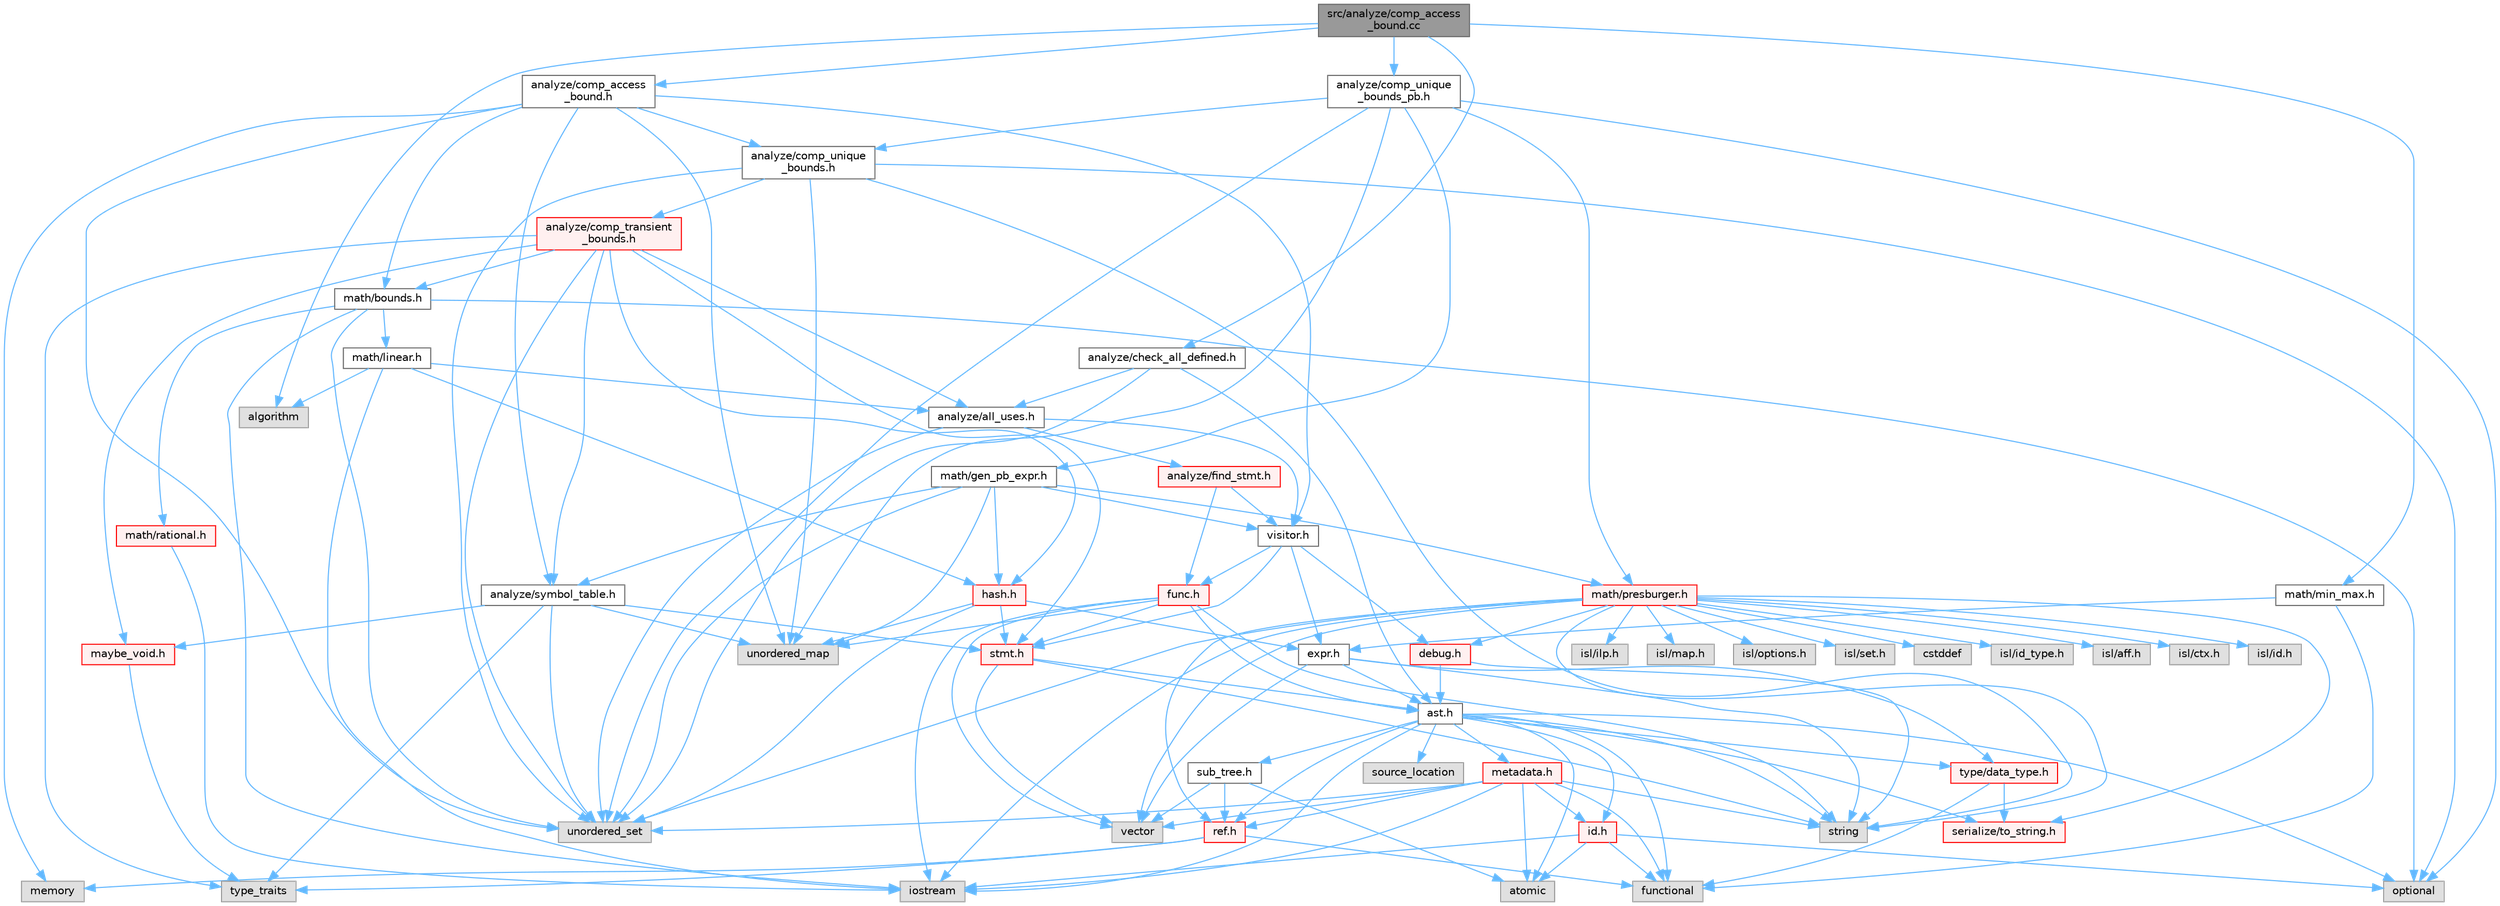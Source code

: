 digraph "src/analyze/comp_access_bound.cc"
{
 // LATEX_PDF_SIZE
  bgcolor="transparent";
  edge [fontname=Helvetica,fontsize=10,labelfontname=Helvetica,labelfontsize=10];
  node [fontname=Helvetica,fontsize=10,shape=box,height=0.2,width=0.4];
  Node1 [label="src/analyze/comp_access\l_bound.cc",height=0.2,width=0.4,color="gray40", fillcolor="grey60", style="filled", fontcolor="black",tooltip=" "];
  Node1 -> Node2 [color="steelblue1",style="solid"];
  Node2 [label="algorithm",height=0.2,width=0.4,color="grey60", fillcolor="#E0E0E0", style="filled",tooltip=" "];
  Node1 -> Node3 [color="steelblue1",style="solid"];
  Node3 [label="analyze/check_all_defined.h",height=0.2,width=0.4,color="grey40", fillcolor="white", style="filled",URL="$check__all__defined_8h.html",tooltip=" "];
  Node3 -> Node4 [color="steelblue1",style="solid"];
  Node4 [label="unordered_set",height=0.2,width=0.4,color="grey60", fillcolor="#E0E0E0", style="filled",tooltip=" "];
  Node3 -> Node5 [color="steelblue1",style="solid"];
  Node5 [label="analyze/all_uses.h",height=0.2,width=0.4,color="grey40", fillcolor="white", style="filled",URL="$all__uses_8h.html",tooltip=" "];
  Node5 -> Node4 [color="steelblue1",style="solid"];
  Node5 -> Node6 [color="steelblue1",style="solid"];
  Node6 [label="analyze/find_stmt.h",height=0.2,width=0.4,color="red", fillcolor="#FFF0F0", style="filled",URL="$find__stmt_8h.html",tooltip=" "];
  Node6 -> Node7 [color="steelblue1",style="solid"];
  Node7 [label="func.h",height=0.2,width=0.4,color="red", fillcolor="#FFF0F0", style="filled",URL="$func_8h.html",tooltip=" "];
  Node7 -> Node8 [color="steelblue1",style="solid"];
  Node8 [label="iostream",height=0.2,width=0.4,color="grey60", fillcolor="#E0E0E0", style="filled",tooltip=" "];
  Node7 -> Node9 [color="steelblue1",style="solid"];
  Node9 [label="string",height=0.2,width=0.4,color="grey60", fillcolor="#E0E0E0", style="filled",tooltip=" "];
  Node7 -> Node10 [color="steelblue1",style="solid"];
  Node10 [label="unordered_map",height=0.2,width=0.4,color="grey60", fillcolor="#E0E0E0", style="filled",tooltip=" "];
  Node7 -> Node12 [color="steelblue1",style="solid"];
  Node12 [label="vector",height=0.2,width=0.4,color="grey60", fillcolor="#E0E0E0", style="filled",tooltip=" "];
  Node7 -> Node13 [color="steelblue1",style="solid"];
  Node13 [label="ast.h",height=0.2,width=0.4,color="grey40", fillcolor="white", style="filled",URL="$ast_8h.html",tooltip=" "];
  Node13 -> Node14 [color="steelblue1",style="solid"];
  Node14 [label="atomic",height=0.2,width=0.4,color="grey60", fillcolor="#E0E0E0", style="filled",tooltip=" "];
  Node13 -> Node15 [color="steelblue1",style="solid"];
  Node15 [label="functional",height=0.2,width=0.4,color="grey60", fillcolor="#E0E0E0", style="filled",tooltip=" "];
  Node13 -> Node8 [color="steelblue1",style="solid"];
  Node13 -> Node16 [color="steelblue1",style="solid"];
  Node16 [label="optional",height=0.2,width=0.4,color="grey60", fillcolor="#E0E0E0", style="filled",tooltip=" "];
  Node13 -> Node17 [color="steelblue1",style="solid"];
  Node17 [label="source_location",height=0.2,width=0.4,color="grey60", fillcolor="#E0E0E0", style="filled",tooltip=" "];
  Node13 -> Node9 [color="steelblue1",style="solid"];
  Node13 -> Node18 [color="steelblue1",style="solid"];
  Node18 [label="id.h",height=0.2,width=0.4,color="red", fillcolor="#FFF0F0", style="filled",URL="$id_8h.html",tooltip=" "];
  Node18 -> Node14 [color="steelblue1",style="solid"];
  Node18 -> Node15 [color="steelblue1",style="solid"];
  Node18 -> Node8 [color="steelblue1",style="solid"];
  Node18 -> Node16 [color="steelblue1",style="solid"];
  Node13 -> Node20 [color="steelblue1",style="solid"];
  Node20 [label="metadata.h",height=0.2,width=0.4,color="red", fillcolor="#FFF0F0", style="filled",URL="$metadata_8h.html",tooltip=" "];
  Node20 -> Node14 [color="steelblue1",style="solid"];
  Node20 -> Node15 [color="steelblue1",style="solid"];
  Node20 -> Node8 [color="steelblue1",style="solid"];
  Node20 -> Node9 [color="steelblue1",style="solid"];
  Node20 -> Node4 [color="steelblue1",style="solid"];
  Node20 -> Node12 [color="steelblue1",style="solid"];
  Node20 -> Node18 [color="steelblue1",style="solid"];
  Node20 -> Node22 [color="steelblue1",style="solid"];
  Node22 [label="ref.h",height=0.2,width=0.4,color="red", fillcolor="#FFF0F0", style="filled",URL="$ref_8h.html",tooltip=" "];
  Node22 -> Node15 [color="steelblue1",style="solid"];
  Node22 -> Node23 [color="steelblue1",style="solid"];
  Node23 [label="memory",height=0.2,width=0.4,color="grey60", fillcolor="#E0E0E0", style="filled",tooltip=" "];
  Node22 -> Node24 [color="steelblue1",style="solid"];
  Node24 [label="type_traits",height=0.2,width=0.4,color="grey60", fillcolor="#E0E0E0", style="filled",tooltip=" "];
  Node13 -> Node22 [color="steelblue1",style="solid"];
  Node13 -> Node31 [color="steelblue1",style="solid"];
  Node31 [label="serialize/to_string.h",height=0.2,width=0.4,color="red", fillcolor="#FFF0F0", style="filled",URL="$to__string_8h.html",tooltip=" "];
  Node13 -> Node32 [color="steelblue1",style="solid"];
  Node32 [label="sub_tree.h",height=0.2,width=0.4,color="grey40", fillcolor="white", style="filled",URL="$sub__tree_8h.html",tooltip=" "];
  Node32 -> Node14 [color="steelblue1",style="solid"];
  Node32 -> Node12 [color="steelblue1",style="solid"];
  Node32 -> Node22 [color="steelblue1",style="solid"];
  Node13 -> Node33 [color="steelblue1",style="solid"];
  Node33 [label="type/data_type.h",height=0.2,width=0.4,color="red", fillcolor="#FFF0F0", style="filled",URL="$data__type_8h.html",tooltip=" "];
  Node33 -> Node15 [color="steelblue1",style="solid"];
  Node33 -> Node31 [color="steelblue1",style="solid"];
  Node7 -> Node50 [color="steelblue1",style="solid"];
  Node50 [label="stmt.h",height=0.2,width=0.4,color="red", fillcolor="#FFF0F0", style="filled",URL="$stmt_8h.html",tooltip=" "];
  Node50 -> Node9 [color="steelblue1",style="solid"];
  Node50 -> Node12 [color="steelblue1",style="solid"];
  Node50 -> Node13 [color="steelblue1",style="solid"];
  Node6 -> Node58 [color="steelblue1",style="solid"];
  Node58 [label="visitor.h",height=0.2,width=0.4,color="grey40", fillcolor="white", style="filled",URL="$visitor_8h.html",tooltip=" "];
  Node58 -> Node59 [color="steelblue1",style="solid"];
  Node59 [label="debug.h",height=0.2,width=0.4,color="red", fillcolor="#FFF0F0", style="filled",URL="$debug_8h.html",tooltip=" "];
  Node59 -> Node9 [color="steelblue1",style="solid"];
  Node59 -> Node13 [color="steelblue1",style="solid"];
  Node58 -> Node43 [color="steelblue1",style="solid"];
  Node43 [label="expr.h",height=0.2,width=0.4,color="grey40", fillcolor="white", style="filled",URL="$expr_8h.html",tooltip=" "];
  Node43 -> Node9 [color="steelblue1",style="solid"];
  Node43 -> Node12 [color="steelblue1",style="solid"];
  Node43 -> Node13 [color="steelblue1",style="solid"];
  Node43 -> Node33 [color="steelblue1",style="solid"];
  Node58 -> Node7 [color="steelblue1",style="solid"];
  Node58 -> Node50 [color="steelblue1",style="solid"];
  Node5 -> Node58 [color="steelblue1",style="solid"];
  Node3 -> Node13 [color="steelblue1",style="solid"];
  Node1 -> Node63 [color="steelblue1",style="solid"];
  Node63 [label="analyze/comp_access\l_bound.h",height=0.2,width=0.4,color="grey40", fillcolor="white", style="filled",URL="$comp__access__bound_8h.html",tooltip=" "];
  Node63 -> Node23 [color="steelblue1",style="solid"];
  Node63 -> Node10 [color="steelblue1",style="solid"];
  Node63 -> Node4 [color="steelblue1",style="solid"];
  Node63 -> Node64 [color="steelblue1",style="solid"];
  Node64 [label="analyze/comp_unique\l_bounds.h",height=0.2,width=0.4,color="grey40", fillcolor="white", style="filled",URL="$comp__unique__bounds_8h.html",tooltip=" "];
  Node64 -> Node16 [color="steelblue1",style="solid"];
  Node64 -> Node9 [color="steelblue1",style="solid"];
  Node64 -> Node10 [color="steelblue1",style="solid"];
  Node64 -> Node4 [color="steelblue1",style="solid"];
  Node64 -> Node65 [color="steelblue1",style="solid"];
  Node65 [label="analyze/comp_transient\l_bounds.h",height=0.2,width=0.4,color="red", fillcolor="#FFF0F0", style="filled",URL="$comp__transient__bounds_8h.html",tooltip=" "];
  Node65 -> Node24 [color="steelblue1",style="solid"];
  Node65 -> Node4 [color="steelblue1",style="solid"];
  Node65 -> Node5 [color="steelblue1",style="solid"];
  Node65 -> Node70 [color="steelblue1",style="solid"];
  Node70 [label="analyze/symbol_table.h",height=0.2,width=0.4,color="grey40", fillcolor="white", style="filled",URL="$symbol__table_8h.html",tooltip=" "];
  Node70 -> Node24 [color="steelblue1",style="solid"];
  Node70 -> Node10 [color="steelblue1",style="solid"];
  Node70 -> Node4 [color="steelblue1",style="solid"];
  Node70 -> Node71 [color="steelblue1",style="solid"];
  Node71 [label="maybe_void.h",height=0.2,width=0.4,color="red", fillcolor="#FFF0F0", style="filled",URL="$maybe__void_8h.html",tooltip=" "];
  Node71 -> Node24 [color="steelblue1",style="solid"];
  Node70 -> Node50 [color="steelblue1",style="solid"];
  Node65 -> Node67 [color="steelblue1",style="solid"];
  Node67 [label="hash.h",height=0.2,width=0.4,color="red", fillcolor="#FFF0F0", style="filled",URL="$hash_8h.html",tooltip=" "];
  Node67 -> Node10 [color="steelblue1",style="solid"];
  Node67 -> Node4 [color="steelblue1",style="solid"];
  Node67 -> Node43 [color="steelblue1",style="solid"];
  Node67 -> Node50 [color="steelblue1",style="solid"];
  Node65 -> Node72 [color="steelblue1",style="solid"];
  Node72 [label="math/bounds.h",height=0.2,width=0.4,color="grey40", fillcolor="white", style="filled",URL="$bounds_8h.html",tooltip=" "];
  Node72 -> Node8 [color="steelblue1",style="solid"];
  Node72 -> Node16 [color="steelblue1",style="solid"];
  Node72 -> Node4 [color="steelblue1",style="solid"];
  Node72 -> Node68 [color="steelblue1",style="solid"];
  Node68 [label="math/linear.h",height=0.2,width=0.4,color="grey40", fillcolor="white", style="filled",URL="$linear_8h.html",tooltip=" "];
  Node68 -> Node2 [color="steelblue1",style="solid"];
  Node68 -> Node8 [color="steelblue1",style="solid"];
  Node68 -> Node5 [color="steelblue1",style="solid"];
  Node68 -> Node67 [color="steelblue1",style="solid"];
  Node72 -> Node73 [color="steelblue1",style="solid"];
  Node73 [label="math/rational.h",height=0.2,width=0.4,color="red", fillcolor="#FFF0F0", style="filled",URL="$rational_8h.html",tooltip=" "];
  Node73 -> Node8 [color="steelblue1",style="solid"];
  Node65 -> Node71 [color="steelblue1",style="solid"];
  Node65 -> Node50 [color="steelblue1",style="solid"];
  Node63 -> Node70 [color="steelblue1",style="solid"];
  Node63 -> Node72 [color="steelblue1",style="solid"];
  Node63 -> Node58 [color="steelblue1",style="solid"];
  Node1 -> Node75 [color="steelblue1",style="solid"];
  Node75 [label="analyze/comp_unique\l_bounds_pb.h",height=0.2,width=0.4,color="grey40", fillcolor="white", style="filled",URL="$comp__unique__bounds__pb_8h.html",tooltip=" "];
  Node75 -> Node16 [color="steelblue1",style="solid"];
  Node75 -> Node10 [color="steelblue1",style="solid"];
  Node75 -> Node4 [color="steelblue1",style="solid"];
  Node75 -> Node64 [color="steelblue1",style="solid"];
  Node75 -> Node76 [color="steelblue1",style="solid"];
  Node76 [label="math/gen_pb_expr.h",height=0.2,width=0.4,color="grey40", fillcolor="white", style="filled",URL="$gen__pb__expr_8h.html",tooltip=" "];
  Node76 -> Node10 [color="steelblue1",style="solid"];
  Node76 -> Node4 [color="steelblue1",style="solid"];
  Node76 -> Node70 [color="steelblue1",style="solid"];
  Node76 -> Node67 [color="steelblue1",style="solid"];
  Node76 -> Node77 [color="steelblue1",style="solid"];
  Node77 [label="math/presburger.h",height=0.2,width=0.4,color="red", fillcolor="#FFF0F0", style="filled",URL="$presburger_8h.html",tooltip=" "];
  Node77 -> Node78 [color="steelblue1",style="solid"];
  Node78 [label="cstddef",height=0.2,width=0.4,color="grey60", fillcolor="#E0E0E0", style="filled",tooltip=" "];
  Node77 -> Node8 [color="steelblue1",style="solid"];
  Node77 -> Node79 [color="steelblue1",style="solid"];
  Node79 [label="isl/id_type.h",height=0.2,width=0.4,color="grey60", fillcolor="#E0E0E0", style="filled",tooltip=" "];
  Node77 -> Node9 [color="steelblue1",style="solid"];
  Node77 -> Node4 [color="steelblue1",style="solid"];
  Node77 -> Node12 [color="steelblue1",style="solid"];
  Node77 -> Node80 [color="steelblue1",style="solid"];
  Node80 [label="isl/aff.h",height=0.2,width=0.4,color="grey60", fillcolor="#E0E0E0", style="filled",tooltip=" "];
  Node77 -> Node81 [color="steelblue1",style="solid"];
  Node81 [label="isl/ctx.h",height=0.2,width=0.4,color="grey60", fillcolor="#E0E0E0", style="filled",tooltip=" "];
  Node77 -> Node82 [color="steelblue1",style="solid"];
  Node82 [label="isl/id.h",height=0.2,width=0.4,color="grey60", fillcolor="#E0E0E0", style="filled",tooltip=" "];
  Node77 -> Node83 [color="steelblue1",style="solid"];
  Node83 [label="isl/ilp.h",height=0.2,width=0.4,color="grey60", fillcolor="#E0E0E0", style="filled",tooltip=" "];
  Node77 -> Node84 [color="steelblue1",style="solid"];
  Node84 [label="isl/map.h",height=0.2,width=0.4,color="grey60", fillcolor="#E0E0E0", style="filled",tooltip=" "];
  Node77 -> Node85 [color="steelblue1",style="solid"];
  Node85 [label="isl/options.h",height=0.2,width=0.4,color="grey60", fillcolor="#E0E0E0", style="filled",tooltip=" "];
  Node77 -> Node86 [color="steelblue1",style="solid"];
  Node86 [label="isl/set.h",height=0.2,width=0.4,color="grey60", fillcolor="#E0E0E0", style="filled",tooltip=" "];
  Node77 -> Node59 [color="steelblue1",style="solid"];
  Node77 -> Node22 [color="steelblue1",style="solid"];
  Node77 -> Node31 [color="steelblue1",style="solid"];
  Node76 -> Node58 [color="steelblue1",style="solid"];
  Node75 -> Node77 [color="steelblue1",style="solid"];
  Node1 -> Node94 [color="steelblue1",style="solid"];
  Node94 [label="math/min_max.h",height=0.2,width=0.4,color="grey40", fillcolor="white", style="filled",URL="$min__max_8h.html",tooltip=" "];
  Node94 -> Node15 [color="steelblue1",style="solid"];
  Node94 -> Node43 [color="steelblue1",style="solid"];
}
